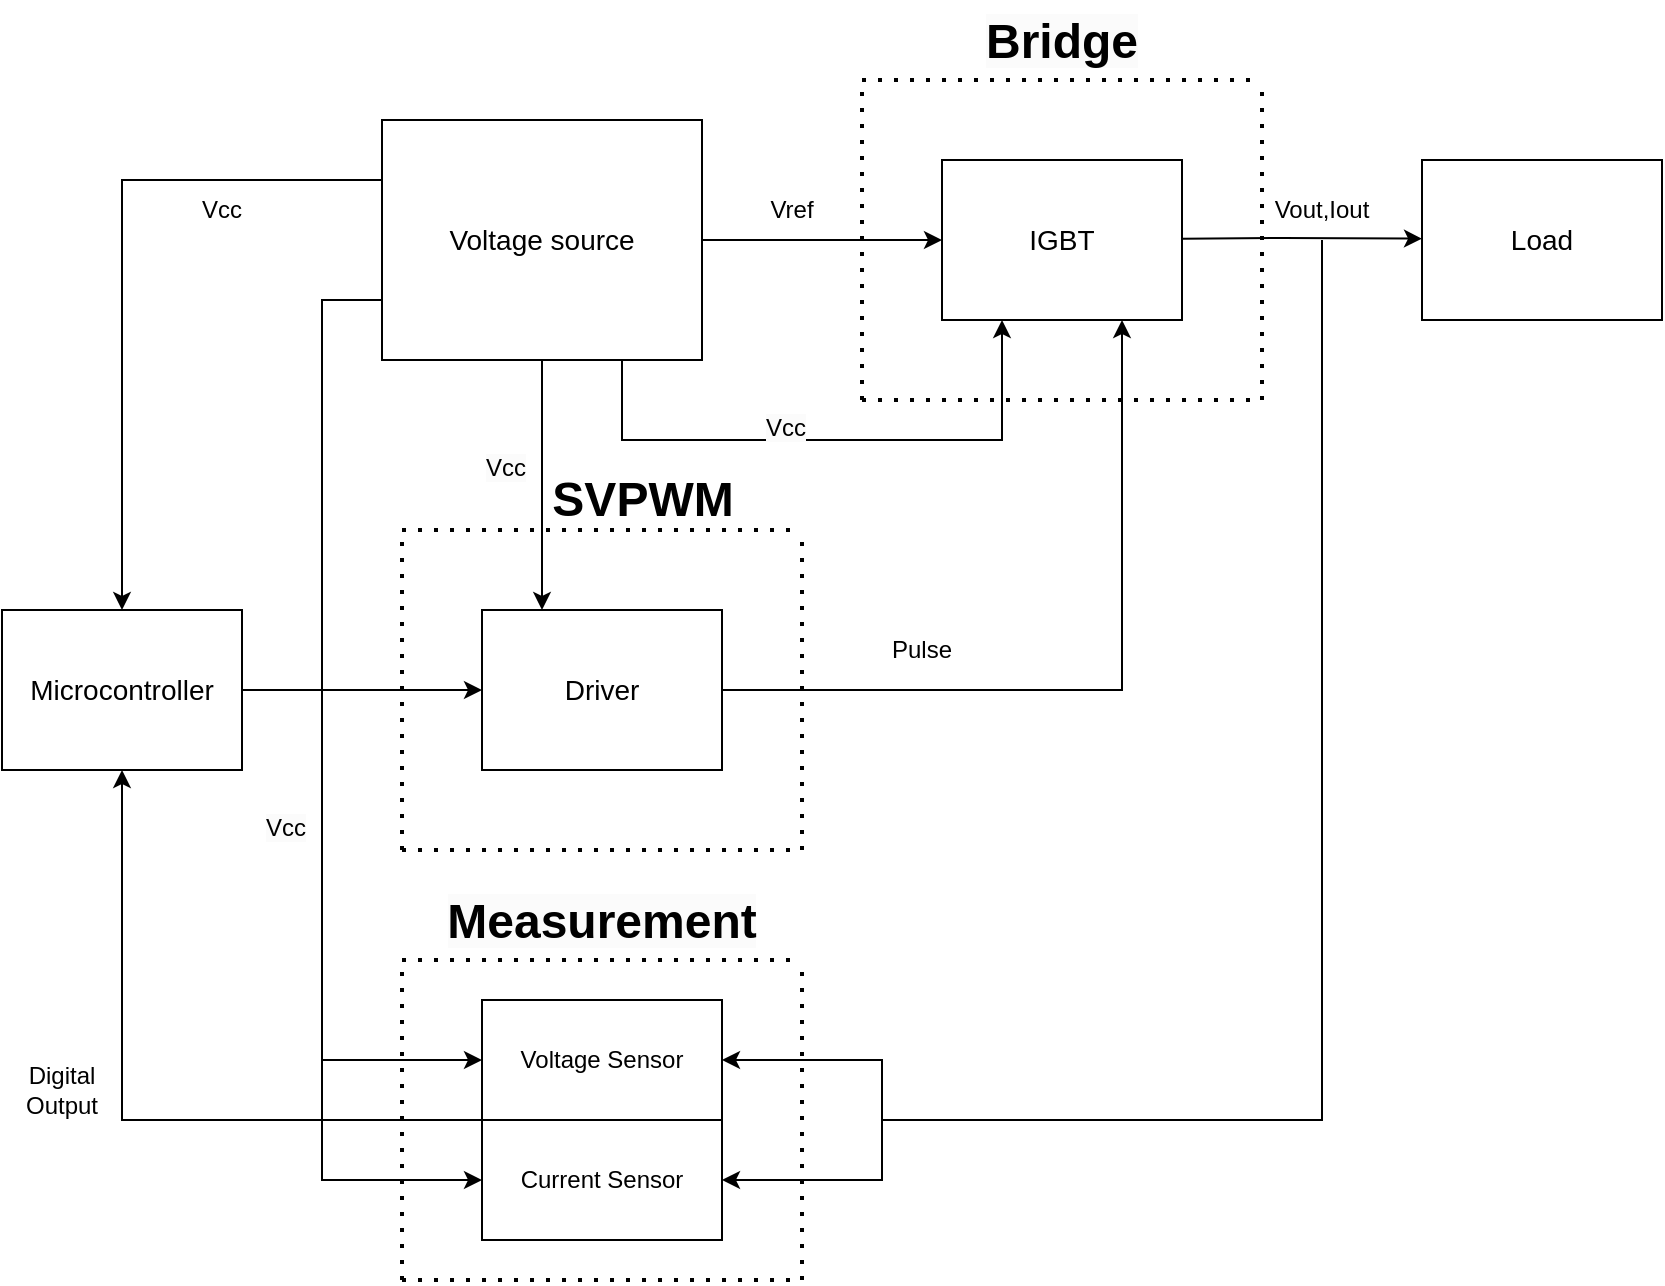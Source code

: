 <mxfile version="22.1.7" type="github">
  <diagram name="Trang-1" id="nn2L4hBDUpCBkg_26MHf">
    <mxGraphModel dx="1042" dy="617" grid="1" gridSize="10" guides="1" tooltips="1" connect="1" arrows="1" fold="1" page="1" pageScale="1" pageWidth="827" pageHeight="1169" math="0" shadow="0">
      <root>
        <mxCell id="0" />
        <mxCell id="1" parent="0" />
        <mxCell id="PwEiQKkPsqQJ7ji93qJI-1" value="&lt;font style=&quot;font-size: 14px;&quot;&gt;Microcontroller&lt;/font&gt;" style="rounded=0;whiteSpace=wrap;html=1;" parent="1" vertex="1">
          <mxGeometry x="80" y="465" width="120" height="80" as="geometry" />
        </mxCell>
        <mxCell id="PwEiQKkPsqQJ7ji93qJI-2" value="&lt;font style=&quot;font-size: 14px;&quot;&gt;Voltage source&lt;/font&gt;" style="rounded=0;whiteSpace=wrap;html=1;" parent="1" vertex="1">
          <mxGeometry x="270" y="220" width="160" height="120" as="geometry" />
        </mxCell>
        <mxCell id="PwEiQKkPsqQJ7ji93qJI-4" value="&lt;span style=&quot;font-size: 14px;&quot;&gt;Driver&lt;/span&gt;" style="rounded=0;whiteSpace=wrap;html=1;" parent="1" vertex="1">
          <mxGeometry x="320" y="465" width="120" height="80" as="geometry" />
        </mxCell>
        <mxCell id="PwEiQKkPsqQJ7ji93qJI-5" value="" style="endArrow=classic;html=1;rounded=0;exitX=0;exitY=0.25;exitDx=0;exitDy=0;entryX=0.5;entryY=0;entryDx=0;entryDy=0;" parent="1" source="PwEiQKkPsqQJ7ji93qJI-2" target="PwEiQKkPsqQJ7ji93qJI-1" edge="1">
          <mxGeometry width="50" height="50" relative="1" as="geometry">
            <mxPoint x="240" y="380" as="sourcePoint" />
            <mxPoint x="220" y="280" as="targetPoint" />
            <Array as="points">
              <mxPoint x="140" y="250" />
            </Array>
          </mxGeometry>
        </mxCell>
        <mxCell id="PwEiQKkPsqQJ7ji93qJI-6" value="&lt;span style=&quot;font-size: 14px;&quot;&gt;IGBT&lt;/span&gt;" style="rounded=0;whiteSpace=wrap;html=1;" parent="1" vertex="1">
          <mxGeometry x="550" y="240" width="120" height="80" as="geometry" />
        </mxCell>
        <mxCell id="PwEiQKkPsqQJ7ji93qJI-7" value="" style="endArrow=none;dashed=1;html=1;dashPattern=1 3;strokeWidth=2;rounded=0;" parent="1" edge="1">
          <mxGeometry width="50" height="50" relative="1" as="geometry">
            <mxPoint x="280" y="585" as="sourcePoint" />
            <mxPoint x="480" y="425" as="targetPoint" />
            <Array as="points">
              <mxPoint x="280" y="425" />
            </Array>
          </mxGeometry>
        </mxCell>
        <mxCell id="PwEiQKkPsqQJ7ji93qJI-8" value="" style="endArrow=none;dashed=1;html=1;dashPattern=1 3;strokeWidth=2;rounded=0;" parent="1" edge="1">
          <mxGeometry width="50" height="50" relative="1" as="geometry">
            <mxPoint x="280" y="585" as="sourcePoint" />
            <mxPoint x="480" y="425" as="targetPoint" />
            <Array as="points">
              <mxPoint x="480" y="585" />
            </Array>
          </mxGeometry>
        </mxCell>
        <mxCell id="PwEiQKkPsqQJ7ji93qJI-11" value="" style="endArrow=classic;html=1;rounded=0;exitX=1;exitY=0.5;exitDx=0;exitDy=0;" parent="1" source="PwEiQKkPsqQJ7ji93qJI-1" target="PwEiQKkPsqQJ7ji93qJI-4" edge="1">
          <mxGeometry width="50" height="50" relative="1" as="geometry">
            <mxPoint x="430" y="410" as="sourcePoint" />
            <mxPoint x="480" y="360" as="targetPoint" />
          </mxGeometry>
        </mxCell>
        <mxCell id="PwEiQKkPsqQJ7ji93qJI-12" value="SVPWM" style="text;strokeColor=none;fillColor=none;html=1;fontSize=24;fontStyle=1;verticalAlign=middle;align=center;" parent="1" vertex="1">
          <mxGeometry x="350" y="390" width="100" height="40" as="geometry" />
        </mxCell>
        <mxCell id="PwEiQKkPsqQJ7ji93qJI-13" value="" style="endArrow=classic;html=1;rounded=0;exitX=1;exitY=0.5;exitDx=0;exitDy=0;entryX=0.75;entryY=1;entryDx=0;entryDy=0;" parent="1" source="PwEiQKkPsqQJ7ji93qJI-4" target="PwEiQKkPsqQJ7ji93qJI-6" edge="1">
          <mxGeometry width="50" height="50" relative="1" as="geometry">
            <mxPoint x="430" y="410" as="sourcePoint" />
            <mxPoint x="480" y="360" as="targetPoint" />
            <Array as="points">
              <mxPoint x="640" y="505" />
            </Array>
          </mxGeometry>
        </mxCell>
        <mxCell id="PwEiQKkPsqQJ7ji93qJI-18" value="" style="endArrow=none;dashed=1;html=1;dashPattern=1 3;strokeWidth=2;rounded=0;" parent="1" edge="1">
          <mxGeometry width="50" height="50" relative="1" as="geometry">
            <mxPoint x="510" y="360" as="sourcePoint" />
            <mxPoint x="710" y="200" as="targetPoint" />
            <Array as="points">
              <mxPoint x="510" y="200" />
            </Array>
          </mxGeometry>
        </mxCell>
        <mxCell id="PwEiQKkPsqQJ7ji93qJI-19" value="" style="endArrow=none;dashed=1;html=1;dashPattern=1 3;strokeWidth=2;rounded=0;" parent="1" edge="1">
          <mxGeometry width="50" height="50" relative="1" as="geometry">
            <mxPoint x="510" y="360" as="sourcePoint" />
            <mxPoint x="710" y="200" as="targetPoint" />
            <Array as="points">
              <mxPoint x="710" y="360" />
              <mxPoint x="710" y="280" />
            </Array>
          </mxGeometry>
        </mxCell>
        <mxCell id="PwEiQKkPsqQJ7ji93qJI-20" value="&lt;span style=&quot;color: rgb(0, 0, 0); font-family: Helvetica; font-size: 24px; font-style: normal; font-variant-ligatures: normal; font-variant-caps: normal; font-weight: 700; letter-spacing: normal; orphans: 2; text-indent: 0px; text-transform: none; widows: 2; word-spacing: 0px; -webkit-text-stroke-width: 0px; background-color: rgb(251, 251, 251); text-decoration-thickness: initial; text-decoration-style: initial; text-decoration-color: initial; float: none; display: inline !important;&quot;&gt;Bridge&lt;/span&gt;" style="text;whiteSpace=wrap;html=1;align=center;" parent="1" vertex="1">
          <mxGeometry x="550" y="160" width="120" height="40" as="geometry" />
        </mxCell>
        <mxCell id="PwEiQKkPsqQJ7ji93qJI-21" value="&lt;font style=&quot;font-size: 14px;&quot;&gt;Load&lt;/font&gt;" style="rounded=0;whiteSpace=wrap;html=1;" parent="1" vertex="1">
          <mxGeometry x="790" y="240" width="120" height="80" as="geometry" />
        </mxCell>
        <mxCell id="PwEiQKkPsqQJ7ji93qJI-22" value="" style="endArrow=classic;html=1;rounded=0;exitX=1;exitY=0.5;exitDx=0;exitDy=0;entryX=0;entryY=0.5;entryDx=0;entryDy=0;" parent="1" edge="1">
          <mxGeometry width="50" height="50" relative="1" as="geometry">
            <mxPoint x="670" y="279.33" as="sourcePoint" />
            <mxPoint x="790" y="279.33" as="targetPoint" />
            <Array as="points">
              <mxPoint x="720" y="279" />
            </Array>
          </mxGeometry>
        </mxCell>
        <mxCell id="PwEiQKkPsqQJ7ji93qJI-23" value="" style="endArrow=classic;html=1;rounded=0;entryX=1;entryY=0.5;entryDx=0;entryDy=0;" parent="1" target="PwEiQKkPsqQJ7ji93qJI-25" edge="1">
          <mxGeometry width="50" height="50" relative="1" as="geometry">
            <mxPoint x="740" y="280" as="sourcePoint" />
            <mxPoint x="520" y="760" as="targetPoint" />
            <Array as="points">
              <mxPoint x="740" y="720" />
              <mxPoint x="520" y="720" />
              <mxPoint x="520" y="750" />
            </Array>
          </mxGeometry>
        </mxCell>
        <mxCell id="PwEiQKkPsqQJ7ji93qJI-24" value="Voltage Sensor" style="rounded=0;whiteSpace=wrap;html=1;" parent="1" vertex="1">
          <mxGeometry x="320" y="660" width="120" height="60" as="geometry" />
        </mxCell>
        <mxCell id="PwEiQKkPsqQJ7ji93qJI-25" value="Current Sensor" style="rounded=0;whiteSpace=wrap;html=1;" parent="1" vertex="1">
          <mxGeometry x="320" y="720" width="120" height="60" as="geometry" />
        </mxCell>
        <mxCell id="PwEiQKkPsqQJ7ji93qJI-26" value="" style="endArrow=none;dashed=1;html=1;dashPattern=1 3;strokeWidth=2;rounded=0;" parent="1" edge="1">
          <mxGeometry width="50" height="50" relative="1" as="geometry">
            <mxPoint x="280" y="800" as="sourcePoint" />
            <mxPoint x="480" y="640" as="targetPoint" />
            <Array as="points">
              <mxPoint x="480" y="800" />
              <mxPoint x="480" y="720" />
            </Array>
          </mxGeometry>
        </mxCell>
        <mxCell id="PwEiQKkPsqQJ7ji93qJI-27" value="" style="endArrow=none;dashed=1;html=1;dashPattern=1 3;strokeWidth=2;rounded=0;" parent="1" edge="1">
          <mxGeometry width="50" height="50" relative="1" as="geometry">
            <mxPoint x="280" y="800" as="sourcePoint" />
            <mxPoint x="480" y="640" as="targetPoint" />
            <Array as="points">
              <mxPoint x="280" y="640" />
            </Array>
          </mxGeometry>
        </mxCell>
        <mxCell id="PwEiQKkPsqQJ7ji93qJI-28" value="&lt;span style=&quot;color: rgb(0, 0, 0); font-family: Helvetica; font-size: 24px; font-style: normal; font-variant-ligatures: normal; font-variant-caps: normal; font-weight: 700; letter-spacing: normal; orphans: 2; text-indent: 0px; text-transform: none; widows: 2; word-spacing: 0px; -webkit-text-stroke-width: 0px; background-color: rgb(251, 251, 251); text-decoration-thickness: initial; text-decoration-style: initial; text-decoration-color: initial; float: none; display: inline !important;&quot;&gt;Measurement&lt;/span&gt;" style="text;whiteSpace=wrap;html=1;align=center;" parent="1" vertex="1">
          <mxGeometry x="320" y="600" width="120" height="40" as="geometry" />
        </mxCell>
        <mxCell id="PwEiQKkPsqQJ7ji93qJI-29" value="" style="endArrow=classic;html=1;rounded=0;entryX=0.5;entryY=1;entryDx=0;entryDy=0;exitX=0;exitY=0;exitDx=0;exitDy=0;" parent="1" source="PwEiQKkPsqQJ7ji93qJI-25" target="PwEiQKkPsqQJ7ji93qJI-1" edge="1">
          <mxGeometry width="50" height="50" relative="1" as="geometry">
            <mxPoint x="250" y="700" as="sourcePoint" />
            <mxPoint x="-160" y="720" as="targetPoint" />
            <Array as="points">
              <mxPoint x="140" y="720" />
            </Array>
          </mxGeometry>
        </mxCell>
        <mxCell id="PwEiQKkPsqQJ7ji93qJI-31" value="" style="endArrow=classic;html=1;rounded=0;entryX=0;entryY=0.5;entryDx=0;entryDy=0;" parent="1" target="PwEiQKkPsqQJ7ji93qJI-6" edge="1">
          <mxGeometry width="50" height="50" relative="1" as="geometry">
            <mxPoint x="430" y="280" as="sourcePoint" />
            <mxPoint x="550" y="480" as="targetPoint" />
          </mxGeometry>
        </mxCell>
        <mxCell id="PwEiQKkPsqQJ7ji93qJI-32" value="Pulse" style="text;html=1;strokeColor=none;fillColor=none;align=center;verticalAlign=middle;whiteSpace=wrap;rounded=0;" parent="1" vertex="1">
          <mxGeometry x="510" y="470" width="60" height="30" as="geometry" />
        </mxCell>
        <mxCell id="PwEiQKkPsqQJ7ji93qJI-33" value="Vcc" style="text;html=1;strokeColor=none;fillColor=none;align=center;verticalAlign=middle;whiteSpace=wrap;rounded=0;" parent="1" vertex="1">
          <mxGeometry x="160" y="250" width="60" height="30" as="geometry" />
        </mxCell>
        <mxCell id="PwEiQKkPsqQJ7ji93qJI-35" value="" style="endArrow=classic;html=1;rounded=0;exitX=0.75;exitY=1;exitDx=0;exitDy=0;entryX=0.25;entryY=1;entryDx=0;entryDy=0;" parent="1" source="PwEiQKkPsqQJ7ji93qJI-2" target="PwEiQKkPsqQJ7ji93qJI-6" edge="1">
          <mxGeometry width="50" height="50" relative="1" as="geometry">
            <mxPoint x="500" y="310" as="sourcePoint" />
            <mxPoint x="610" y="380" as="targetPoint" />
            <Array as="points">
              <mxPoint x="390" y="380" />
              <mxPoint x="580" y="380" />
            </Array>
          </mxGeometry>
        </mxCell>
        <mxCell id="PwEiQKkPsqQJ7ji93qJI-36" value="&lt;span style=&quot;color: rgb(0, 0, 0); font-family: Helvetica; font-size: 12px; font-style: normal; font-variant-ligatures: normal; font-variant-caps: normal; font-weight: 400; letter-spacing: normal; orphans: 2; text-align: center; text-indent: 0px; text-transform: none; widows: 2; word-spacing: 0px; -webkit-text-stroke-width: 0px; background-color: rgb(251, 251, 251); text-decoration-thickness: initial; text-decoration-style: initial; text-decoration-color: initial; float: none; display: inline !important;&quot;&gt;Vcc&lt;/span&gt;" style="text;whiteSpace=wrap;html=1;" parent="1" vertex="1">
          <mxGeometry x="460" y="360" width="30" height="20" as="geometry" />
        </mxCell>
        <mxCell id="PwEiQKkPsqQJ7ji93qJI-38" value="Vref" style="text;html=1;strokeColor=none;fillColor=none;align=center;verticalAlign=middle;whiteSpace=wrap;rounded=0;" parent="1" vertex="1">
          <mxGeometry x="445" y="250" width="60" height="30" as="geometry" />
        </mxCell>
        <mxCell id="PwEiQKkPsqQJ7ji93qJI-39" value="Vout,Iout" style="text;html=1;strokeColor=none;fillColor=none;align=center;verticalAlign=middle;whiteSpace=wrap;rounded=0;" parent="1" vertex="1">
          <mxGeometry x="710" y="250" width="60" height="30" as="geometry" />
        </mxCell>
        <mxCell id="PwEiQKkPsqQJ7ji93qJI-49" value="" style="endArrow=classic;html=1;rounded=0;exitX=0.5;exitY=1;exitDx=0;exitDy=0;entryX=0.25;entryY=0;entryDx=0;entryDy=0;" parent="1" source="PwEiQKkPsqQJ7ji93qJI-2" target="PwEiQKkPsqQJ7ji93qJI-4" edge="1">
          <mxGeometry width="50" height="50" relative="1" as="geometry">
            <mxPoint x="490" y="500" as="sourcePoint" />
            <mxPoint x="540" y="450" as="targetPoint" />
          </mxGeometry>
        </mxCell>
        <mxCell id="PwEiQKkPsqQJ7ji93qJI-50" value="&lt;span style=&quot;color: rgb(0, 0, 0); font-family: Helvetica; font-size: 12px; font-style: normal; font-variant-ligatures: normal; font-variant-caps: normal; font-weight: 400; letter-spacing: normal; orphans: 2; text-align: center; text-indent: 0px; text-transform: none; widows: 2; word-spacing: 0px; -webkit-text-stroke-width: 0px; background-color: rgb(251, 251, 251); text-decoration-thickness: initial; text-decoration-style: initial; text-decoration-color: initial; float: none; display: inline !important;&quot;&gt;Vcc&lt;/span&gt;" style="text;whiteSpace=wrap;html=1;" parent="1" vertex="1">
          <mxGeometry x="320" y="380" width="30" height="20" as="geometry" />
        </mxCell>
        <mxCell id="PwEiQKkPsqQJ7ji93qJI-51" value="" style="endArrow=classic;html=1;rounded=0;entryX=0;entryY=0.5;entryDx=0;entryDy=0;" parent="1" target="PwEiQKkPsqQJ7ji93qJI-24" edge="1">
          <mxGeometry width="50" height="50" relative="1" as="geometry">
            <mxPoint x="270" y="310" as="sourcePoint" />
            <mxPoint x="220" y="310" as="targetPoint" />
            <Array as="points">
              <mxPoint x="240" y="310" />
              <mxPoint x="240" y="690" />
            </Array>
          </mxGeometry>
        </mxCell>
        <mxCell id="PwEiQKkPsqQJ7ji93qJI-52" value="" style="endArrow=classic;html=1;rounded=0;entryX=0;entryY=0.5;entryDx=0;entryDy=0;" parent="1" target="PwEiQKkPsqQJ7ji93qJI-25" edge="1">
          <mxGeometry width="50" height="50" relative="1" as="geometry">
            <mxPoint x="240" y="690" as="sourcePoint" />
            <mxPoint x="240" y="760" as="targetPoint" />
            <Array as="points">
              <mxPoint x="240" y="750" />
            </Array>
          </mxGeometry>
        </mxCell>
        <mxCell id="PwEiQKkPsqQJ7ji93qJI-53" value="&lt;span style=&quot;color: rgb(0, 0, 0); font-family: Helvetica; font-size: 12px; font-style: normal; font-variant-ligatures: normal; font-variant-caps: normal; font-weight: 400; letter-spacing: normal; orphans: 2; text-align: center; text-indent: 0px; text-transform: none; widows: 2; word-spacing: 0px; -webkit-text-stroke-width: 0px; background-color: rgb(251, 251, 251); text-decoration-thickness: initial; text-decoration-style: initial; text-decoration-color: initial; float: none; display: inline !important;&quot;&gt;Vcc&lt;/span&gt;" style="text;whiteSpace=wrap;html=1;" parent="1" vertex="1">
          <mxGeometry x="210" y="560" width="30" height="20" as="geometry" />
        </mxCell>
        <mxCell id="PwEiQKkPsqQJ7ji93qJI-54" value="" style="endArrow=classic;html=1;rounded=0;entryX=1;entryY=0.5;entryDx=0;entryDy=0;" parent="1" target="PwEiQKkPsqQJ7ji93qJI-24" edge="1">
          <mxGeometry width="50" height="50" relative="1" as="geometry">
            <mxPoint x="520" y="720" as="sourcePoint" />
            <mxPoint x="520" y="680" as="targetPoint" />
            <Array as="points">
              <mxPoint x="520" y="690" />
            </Array>
          </mxGeometry>
        </mxCell>
        <mxCell id="PwEiQKkPsqQJ7ji93qJI-55" value="Digital Output" style="text;html=1;strokeColor=none;fillColor=none;align=center;verticalAlign=middle;whiteSpace=wrap;rounded=0;" parent="1" vertex="1">
          <mxGeometry x="80" y="690" width="60" height="30" as="geometry" />
        </mxCell>
      </root>
    </mxGraphModel>
  </diagram>
</mxfile>
